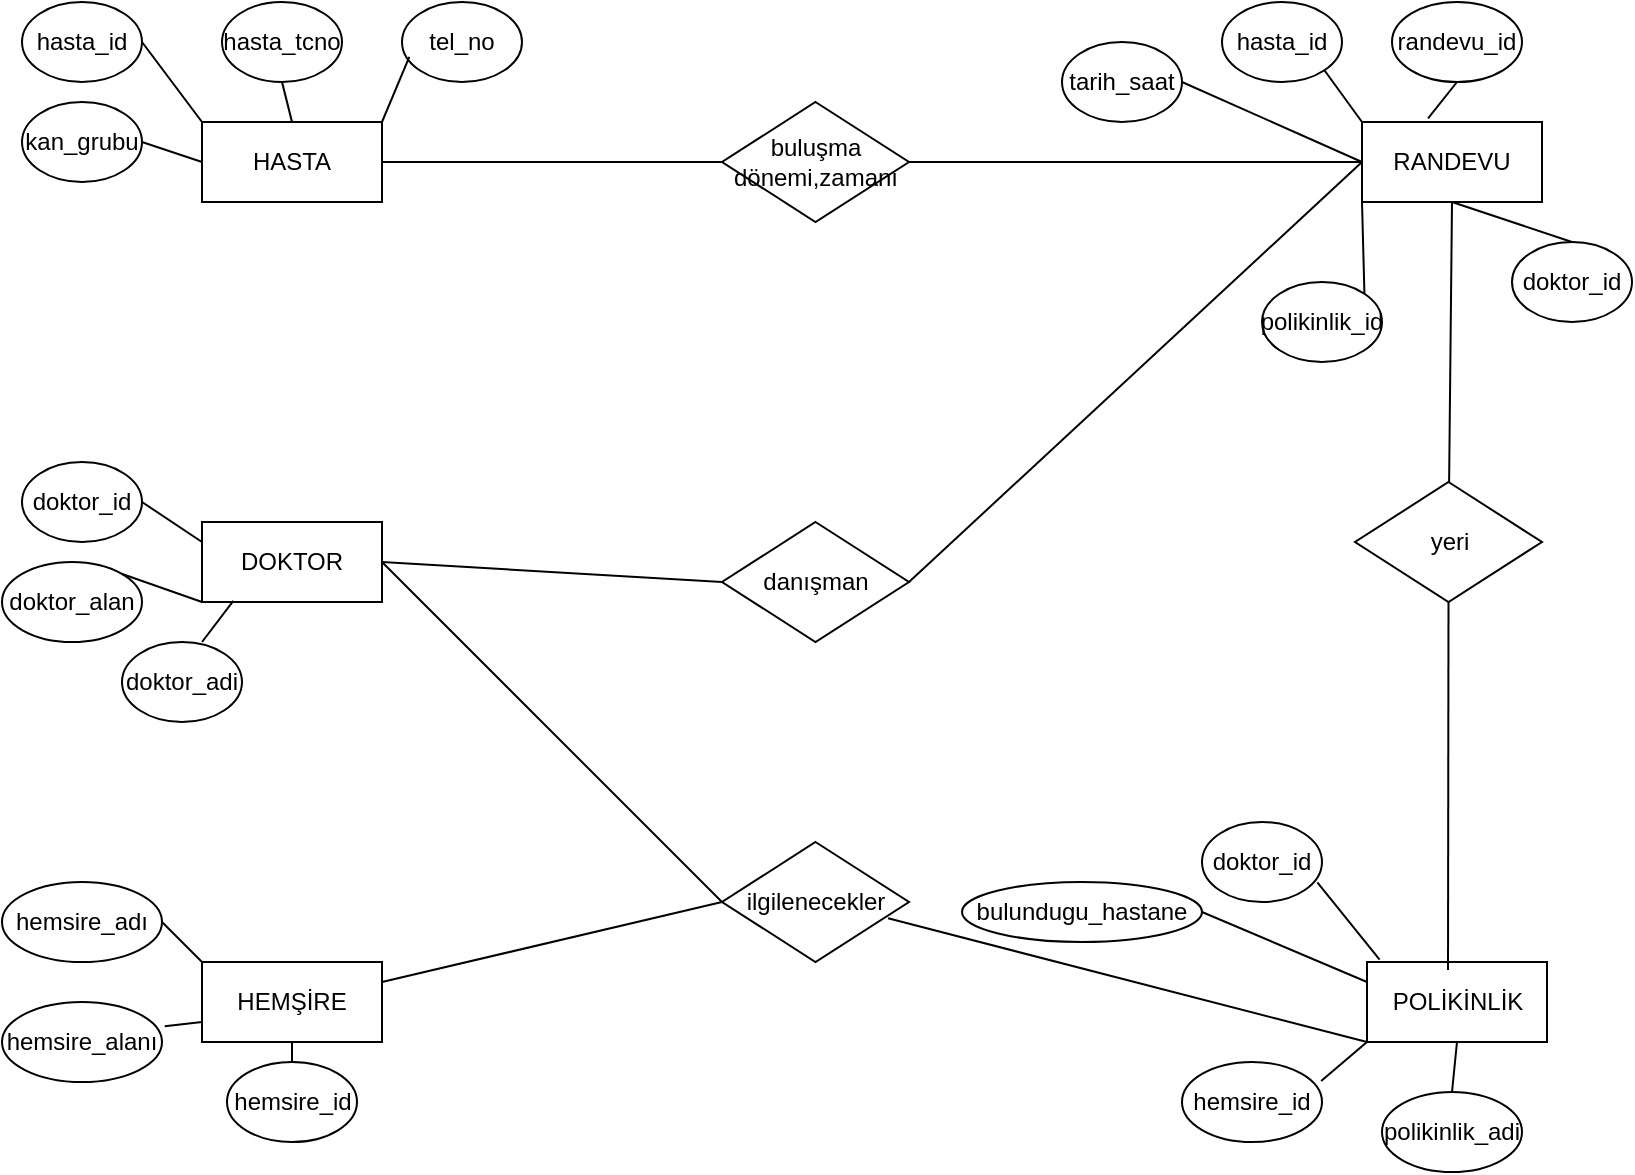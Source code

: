 <mxfile compressed="true" version="13.0.1" type="device"><diagram id="71rbVow4bfr17OJPZ4Qs" name="Sayfa -1"><mxGraphModel dx="1278" dy="607" grid="1" gridSize="10" guides="1" tooltips="1" connect="1" arrows="1" fold="1" page="1" pageScale="1" pageWidth="827" pageHeight="1169" math="0" shadow="0"><root><mxCell id="0"/><mxCell id="1" parent="0"/><mxCell id="wVYg5ItXabDE3caOtyUa-1" value="HASTA" style="rounded=0;whiteSpace=wrap;html=1;" parent="1" vertex="1"><mxGeometry x="100" y="100" width="90" height="40" as="geometry"/></mxCell><mxCell id="wVYg5ItXabDE3caOtyUa-2" value="DOKTOR" style="rounded=0;whiteSpace=wrap;html=1;" parent="1" vertex="1"><mxGeometry x="100" y="300" width="90" height="40" as="geometry"/></mxCell><mxCell id="wVYg5ItXabDE3caOtyUa-4" value="HEMŞİRE" style="rounded=0;whiteSpace=wrap;html=1;" parent="1" vertex="1"><mxGeometry x="100" y="520" width="90" height="40" as="geometry"/></mxCell><mxCell id="wVYg5ItXabDE3caOtyUa-5" value="POLİKİNLİK" style="rounded=0;whiteSpace=wrap;html=1;" parent="1" vertex="1"><mxGeometry x="682.5" y="520" width="90" height="40" as="geometry"/></mxCell><mxCell id="wVYg5ItXabDE3caOtyUa-6" value="RANDEVU" style="rounded=0;whiteSpace=wrap;html=1;" parent="1" vertex="1"><mxGeometry x="680" y="100" width="90" height="40" as="geometry"/></mxCell><mxCell id="wVYg5ItXabDE3caOtyUa-7" value="buluşma dönemi,zamanı" style="rhombus;whiteSpace=wrap;html=1;" parent="1" vertex="1"><mxGeometry x="360" y="90" width="93.5" height="60" as="geometry"/></mxCell><mxCell id="wVYg5ItXabDE3caOtyUa-11" value="yeri" style="rhombus;whiteSpace=wrap;html=1;" parent="1" vertex="1"><mxGeometry x="676.5" y="280" width="93.5" height="60" as="geometry"/></mxCell><mxCell id="wVYg5ItXabDE3caOtyUa-12" value="danışman" style="rhombus;whiteSpace=wrap;html=1;" parent="1" vertex="1"><mxGeometry x="360" y="300" width="93.5" height="60" as="geometry"/></mxCell><mxCell id="wVYg5ItXabDE3caOtyUa-13" value="ilgilenecekler" style="rhombus;whiteSpace=wrap;html=1;" parent="1" vertex="1"><mxGeometry x="360" y="460" width="93.5" height="60" as="geometry"/></mxCell><mxCell id="wVYg5ItXabDE3caOtyUa-14" value="kan_grubu" style="ellipse;whiteSpace=wrap;html=1;" parent="1" vertex="1"><mxGeometry x="10" y="90" width="60" height="40" as="geometry"/></mxCell><mxCell id="wVYg5ItXabDE3caOtyUa-15" value="hasta_id" style="ellipse;whiteSpace=wrap;html=1;" parent="1" vertex="1"><mxGeometry x="10" y="40" width="60" height="40" as="geometry"/></mxCell><mxCell id="wVYg5ItXabDE3caOtyUa-16" value="tel_no" style="ellipse;whiteSpace=wrap;html=1;" parent="1" vertex="1"><mxGeometry x="200" y="40" width="60" height="40" as="geometry"/></mxCell><mxCell id="wVYg5ItXabDE3caOtyUa-17" value="hasta_tcno" style="ellipse;whiteSpace=wrap;html=1;" parent="1" vertex="1"><mxGeometry x="110" y="40" width="60" height="40" as="geometry"/></mxCell><mxCell id="wVYg5ItXabDE3caOtyUa-19" value="doktor_id" style="ellipse;whiteSpace=wrap;html=1;" parent="1" vertex="1"><mxGeometry x="10" y="270" width="60" height="40" as="geometry"/></mxCell><mxCell id="wVYg5ItXabDE3caOtyUa-20" value="doktor_alan" style="ellipse;whiteSpace=wrap;html=1;" parent="1" vertex="1"><mxGeometry y="320" width="70" height="40" as="geometry"/></mxCell><mxCell id="wVYg5ItXabDE3caOtyUa-21" value="doktor_adi" style="ellipse;whiteSpace=wrap;html=1;" parent="1" vertex="1"><mxGeometry x="60" y="360" width="60" height="40" as="geometry"/></mxCell><mxCell id="wVYg5ItXabDE3caOtyUa-22" value="hemsire_adı" style="ellipse;whiteSpace=wrap;html=1;" parent="1" vertex="1"><mxGeometry y="480" width="80" height="40" as="geometry"/></mxCell><mxCell id="wVYg5ItXabDE3caOtyUa-23" value="hemsire_id" style="ellipse;whiteSpace=wrap;html=1;" parent="1" vertex="1"><mxGeometry x="590" y="570" width="70" height="40" as="geometry"/></mxCell><mxCell id="wVYg5ItXabDE3caOtyUa-24" value="hemsire_alanı" style="ellipse;whiteSpace=wrap;html=1;" parent="1" vertex="1"><mxGeometry y="540" width="80" height="40" as="geometry"/></mxCell><mxCell id="wVYg5ItXabDE3caOtyUa-25" value="hemsire_id" style="ellipse;whiteSpace=wrap;html=1;" parent="1" vertex="1"><mxGeometry x="112.5" y="570" width="65" height="40" as="geometry"/></mxCell><mxCell id="wVYg5ItXabDE3caOtyUa-26" value="randevu_id" style="ellipse;whiteSpace=wrap;html=1;" parent="1" vertex="1"><mxGeometry x="695" y="40" width="65" height="40" as="geometry"/></mxCell><mxCell id="wVYg5ItXabDE3caOtyUa-27" value="doktor_id" style="ellipse;whiteSpace=wrap;html=1;" parent="1" vertex="1"><mxGeometry x="755" y="160" width="60" height="40" as="geometry"/></mxCell><mxCell id="wVYg5ItXabDE3caOtyUa-28" value="" style="endArrow=none;html=1;entryX=0;entryY=0.25;entryDx=0;entryDy=0;exitX=1;exitY=0.5;exitDx=0;exitDy=0;" parent="1" source="wVYg5ItXabDE3caOtyUa-19" target="wVYg5ItXabDE3caOtyUa-2" edge="1"><mxGeometry width="50" height="50" relative="1" as="geometry"><mxPoint x="65" y="300" as="sourcePoint"/><mxPoint x="115" y="250" as="targetPoint"/></mxGeometry></mxCell><mxCell id="wVYg5ItXabDE3caOtyUa-29" value="" style="endArrow=none;html=1;entryX=0;entryY=1;entryDx=0;entryDy=0;exitX=1;exitY=0;exitDx=0;exitDy=0;" parent="1" source="wVYg5ItXabDE3caOtyUa-20" target="wVYg5ItXabDE3caOtyUa-2" edge="1"><mxGeometry width="50" height="50" relative="1" as="geometry"><mxPoint x="80" y="300" as="sourcePoint"/><mxPoint x="110" y="320" as="targetPoint"/></mxGeometry></mxCell><mxCell id="wVYg5ItXabDE3caOtyUa-30" value="" style="endArrow=none;html=1;entryX=0.174;entryY=0.987;entryDx=0;entryDy=0;exitX=0.667;exitY=0;exitDx=0;exitDy=0;entryPerimeter=0;exitPerimeter=0;" parent="1" source="wVYg5ItXabDE3caOtyUa-21" target="wVYg5ItXabDE3caOtyUa-2" edge="1"><mxGeometry width="50" height="50" relative="1" as="geometry"><mxPoint x="90" y="310" as="sourcePoint"/><mxPoint x="120" y="330" as="targetPoint"/></mxGeometry></mxCell><mxCell id="wVYg5ItXabDE3caOtyUa-31" value="" style="endArrow=none;html=1;exitX=1.017;exitY=0.304;exitDx=0;exitDy=0;exitPerimeter=0;entryX=0;entryY=0.75;entryDx=0;entryDy=0;" parent="1" source="wVYg5ItXabDE3caOtyUa-24" target="wVYg5ItXabDE3caOtyUa-4" edge="1"><mxGeometry width="50" height="50" relative="1" as="geometry"><mxPoint x="160" y="450" as="sourcePoint"/><mxPoint x="150" y="410" as="targetPoint"/></mxGeometry></mxCell><mxCell id="wVYg5ItXabDE3caOtyUa-32" value="" style="endArrow=none;html=1;entryX=1;entryY=0.5;entryDx=0;entryDy=0;exitX=0;exitY=0;exitDx=0;exitDy=0;" parent="1" source="wVYg5ItXabDE3caOtyUa-4" target="wVYg5ItXabDE3caOtyUa-22" edge="1"><mxGeometry width="50" height="50" relative="1" as="geometry"><mxPoint x="170" y="460.0" as="sourcePoint"/><mxPoint x="160" y="420.0" as="targetPoint"/></mxGeometry></mxCell><mxCell id="wVYg5ItXabDE3caOtyUa-33" value="" style="endArrow=none;html=1;exitX=0.5;exitY=0;exitDx=0;exitDy=0;entryX=0.5;entryY=1;entryDx=0;entryDy=0;" parent="1" source="wVYg5ItXabDE3caOtyUa-25" target="wVYg5ItXabDE3caOtyUa-4" edge="1"><mxGeometry width="50" height="50" relative="1" as="geometry"><mxPoint x="180" y="470.0" as="sourcePoint"/><mxPoint x="170" y="430.0" as="targetPoint"/></mxGeometry></mxCell><mxCell id="wVYg5ItXabDE3caOtyUa-34" value="" style="endArrow=none;html=1;exitX=1;exitY=0.5;exitDx=0;exitDy=0;entryX=0;entryY=0.5;entryDx=0;entryDy=0;" parent="1" source="wVYg5ItXabDE3caOtyUa-14" target="wVYg5ItXabDE3caOtyUa-1" edge="1"><mxGeometry width="50" height="50" relative="1" as="geometry"><mxPoint x="70" y="150" as="sourcePoint"/><mxPoint x="120" y="100" as="targetPoint"/></mxGeometry></mxCell><mxCell id="wVYg5ItXabDE3caOtyUa-36" value="" style="endArrow=none;html=1;exitX=1;exitY=0.5;exitDx=0;exitDy=0;entryX=0;entryY=0;entryDx=0;entryDy=0;" parent="1" source="wVYg5ItXabDE3caOtyUa-15" target="wVYg5ItXabDE3caOtyUa-1" edge="1"><mxGeometry width="50" height="50" relative="1" as="geometry"><mxPoint x="60" y="90" as="sourcePoint"/><mxPoint x="110" y="40" as="targetPoint"/></mxGeometry></mxCell><mxCell id="wVYg5ItXabDE3caOtyUa-37" value="" style="endArrow=none;html=1;exitX=0.061;exitY=0.687;exitDx=0;exitDy=0;entryX=1;entryY=0;entryDx=0;entryDy=0;exitPerimeter=0;" parent="1" source="wVYg5ItXabDE3caOtyUa-16" target="wVYg5ItXabDE3caOtyUa-1" edge="1"><mxGeometry width="50" height="50" relative="1" as="geometry"><mxPoint x="80" y="70" as="sourcePoint"/><mxPoint x="110" y="110" as="targetPoint"/></mxGeometry></mxCell><mxCell id="wVYg5ItXabDE3caOtyUa-38" value="" style="endArrow=none;html=1;exitX=0.5;exitY=1;exitDx=0;exitDy=0;entryX=0.5;entryY=0;entryDx=0;entryDy=0;" parent="1" source="wVYg5ItXabDE3caOtyUa-17" target="wVYg5ItXabDE3caOtyUa-1" edge="1"><mxGeometry width="50" height="50" relative="1" as="geometry"><mxPoint x="213.66" y="77.48" as="sourcePoint"/><mxPoint x="200" y="110" as="targetPoint"/></mxGeometry></mxCell><mxCell id="wVYg5ItXabDE3caOtyUa-39" value="polikinlik_id&lt;span style=&quot;font-family: monospace ; font-size: 0px&quot;&gt;%3CmxGraphModel%3E%3Croot%3E%3CmxCell%20id%3D%220%22%2F%3E%3CmxCell%20id%3D%221%22%20parent%3D%220%22%2F%3E%3CmxCell%20id%3D%222%22%20value%3D%22hemsire_id%22%20style%3D%22ellipse%3BwhiteSpace%3Dwrap%3Bhtml%3D1%3B%22%20vertex%3D%221%22%20parent%3D%221%22%3E%3CmxGeometry%20x%3D%22590%22%20y%3D%22570%22%20width%3D%2270%22%20height%3D%2240%22%20as%3D%22geometry%22%2F%3E%3C%2FmxCell%3E%3C%2Froot%3E%3C%2FmxGraphModel%3E&lt;/span&gt;" style="ellipse;whiteSpace=wrap;html=1;" parent="1" vertex="1"><mxGeometry x="630" y="180" width="60" height="40" as="geometry"/></mxCell><mxCell id="wVYg5ItXabDE3caOtyUa-40" value="hasta_id" style="ellipse;whiteSpace=wrap;html=1;" parent="1" vertex="1"><mxGeometry x="610" y="40" width="60" height="40" as="geometry"/></mxCell><mxCell id="wVYg5ItXabDE3caOtyUa-41" value="doktor_id" style="ellipse;whiteSpace=wrap;html=1;" parent="1" vertex="1"><mxGeometry x="600" y="450" width="60" height="40" as="geometry"/></mxCell><mxCell id="wVYg5ItXabDE3caOtyUa-42" value="bulundugu_hastane" style="ellipse;whiteSpace=wrap;html=1;" parent="1" vertex="1"><mxGeometry x="480" y="480" width="120" height="30" as="geometry"/></mxCell><mxCell id="wVYg5ItXabDE3caOtyUa-43" value="" style="endArrow=none;html=1;entryX=1;entryY=1;entryDx=0;entryDy=0;exitX=0;exitY=0;exitDx=0;exitDy=0;" parent="1" source="wVYg5ItXabDE3caOtyUa-6" target="wVYg5ItXabDE3caOtyUa-40" edge="1"><mxGeometry width="50" height="50" relative="1" as="geometry"><mxPoint x="640" y="140" as="sourcePoint"/><mxPoint x="690" y="90" as="targetPoint"/></mxGeometry></mxCell><mxCell id="wVYg5ItXabDE3caOtyUa-45" value="" style="endArrow=none;html=1;entryX=0.5;entryY=1;entryDx=0;entryDy=0;exitX=0.367;exitY=-0.046;exitDx=0;exitDy=0;exitPerimeter=0;" parent="1" source="wVYg5ItXabDE3caOtyUa-6" target="wVYg5ItXabDE3caOtyUa-26" edge="1"><mxGeometry width="50" height="50" relative="1" as="geometry"><mxPoint x="690" y="110" as="sourcePoint"/><mxPoint x="671.213" y="84.142" as="targetPoint"/></mxGeometry></mxCell><mxCell id="wVYg5ItXabDE3caOtyUa-46" value="" style="endArrow=none;html=1;entryX=1;entryY=0;entryDx=0;entryDy=0;exitX=0;exitY=1;exitDx=0;exitDy=0;" parent="1" source="wVYg5ItXabDE3caOtyUa-6" target="wVYg5ItXabDE3caOtyUa-39" edge="1"><mxGeometry width="50" height="50" relative="1" as="geometry"><mxPoint x="680" y="140" as="sourcePoint"/><mxPoint x="681.213" y="94.142" as="targetPoint"/></mxGeometry></mxCell><mxCell id="wVYg5ItXabDE3caOtyUa-47" value="" style="endArrow=none;html=1;entryX=0.5;entryY=1;entryDx=0;entryDy=0;exitX=0.5;exitY=0;exitDx=0;exitDy=0;" parent="1" source="wVYg5ItXabDE3caOtyUa-27" target="wVYg5ItXabDE3caOtyUa-6" edge="1"><mxGeometry width="50" height="50" relative="1" as="geometry"><mxPoint x="710" y="130" as="sourcePoint"/><mxPoint x="691.213" y="104.142" as="targetPoint"/></mxGeometry></mxCell><mxCell id="wVYg5ItXabDE3caOtyUa-48" value="" style="endArrow=none;html=1;exitX=0.07;exitY=-0.029;exitDx=0;exitDy=0;exitPerimeter=0;entryX=0.961;entryY=0.754;entryDx=0;entryDy=0;entryPerimeter=0;" parent="1" source="wVYg5ItXabDE3caOtyUa-5" target="wVYg5ItXabDE3caOtyUa-41" edge="1"><mxGeometry width="50" height="50" relative="1" as="geometry"><mxPoint x="670" y="530" as="sourcePoint"/><mxPoint x="720" y="480" as="targetPoint"/></mxGeometry></mxCell><mxCell id="wVYg5ItXabDE3caOtyUa-49" value="" style="endArrow=none;html=1;entryX=1;entryY=0.5;entryDx=0;entryDy=0;exitX=0;exitY=0.25;exitDx=0;exitDy=0;" parent="1" source="wVYg5ItXabDE3caOtyUa-5" target="wVYg5ItXabDE3caOtyUa-42" edge="1"><mxGeometry width="50" height="50" relative="1" as="geometry"><mxPoint x="680" y="530" as="sourcePoint"/><mxPoint x="667.66" y="490.16" as="targetPoint"/></mxGeometry></mxCell><mxCell id="wVYg5ItXabDE3caOtyUa-50" value="" style="endArrow=none;html=1;entryX=0.994;entryY=0.238;entryDx=0;entryDy=0;exitX=0;exitY=1;exitDx=0;exitDy=0;entryPerimeter=0;" parent="1" source="wVYg5ItXabDE3caOtyUa-5" target="wVYg5ItXabDE3caOtyUa-23" edge="1"><mxGeometry width="50" height="50" relative="1" as="geometry"><mxPoint x="690" y="540" as="sourcePoint"/><mxPoint x="670" y="540" as="targetPoint"/></mxGeometry></mxCell><mxCell id="wVYg5ItXabDE3caOtyUa-51" value="" style="endArrow=none;html=1;entryX=1;entryY=0.5;entryDx=0;entryDy=0;exitX=0;exitY=0.5;exitDx=0;exitDy=0;" parent="1" source="wVYg5ItXabDE3caOtyUa-12" target="wVYg5ItXabDE3caOtyUa-2" edge="1"><mxGeometry width="50" height="50" relative="1" as="geometry"><mxPoint x="180" y="470" as="sourcePoint"/><mxPoint x="230" y="420" as="targetPoint"/></mxGeometry></mxCell><mxCell id="wVYg5ItXabDE3caOtyUa-52" value="" style="endArrow=none;html=1;entryX=1;entryY=0.5;entryDx=0;entryDy=0;exitX=0;exitY=0.5;exitDx=0;exitDy=0;" parent="1" source="wVYg5ItXabDE3caOtyUa-13" target="wVYg5ItXabDE3caOtyUa-2" edge="1"><mxGeometry width="50" height="50" relative="1" as="geometry"><mxPoint x="370" y="340" as="sourcePoint"/><mxPoint x="200" y="330" as="targetPoint"/></mxGeometry></mxCell><mxCell id="wVYg5ItXabDE3caOtyUa-53" value="" style="endArrow=none;html=1;entryX=1;entryY=0.25;entryDx=0;entryDy=0;exitX=0;exitY=0.5;exitDx=0;exitDy=0;" parent="1" source="wVYg5ItXabDE3caOtyUa-13" target="wVYg5ItXabDE3caOtyUa-4" edge="1"><mxGeometry width="50" height="50" relative="1" as="geometry"><mxPoint x="380" y="350" as="sourcePoint"/><mxPoint x="210" y="340" as="targetPoint"/></mxGeometry></mxCell><mxCell id="wVYg5ItXabDE3caOtyUa-54" value="" style="endArrow=none;html=1;entryX=0;entryY=1;entryDx=0;entryDy=0;exitX=0.888;exitY=0.636;exitDx=0;exitDy=0;exitPerimeter=0;" parent="1" source="wVYg5ItXabDE3caOtyUa-13" target="wVYg5ItXabDE3caOtyUa-5" edge="1"><mxGeometry width="50" height="50" relative="1" as="geometry"><mxPoint x="370" y="500.0" as="sourcePoint"/><mxPoint x="200" y="540" as="targetPoint"/></mxGeometry></mxCell><mxCell id="wVYg5ItXabDE3caOtyUa-56" value="" style="endArrow=none;html=1;entryX=0;entryY=0.5;entryDx=0;entryDy=0;exitX=1;exitY=0.5;exitDx=0;exitDy=0;" parent="1" source="wVYg5ItXabDE3caOtyUa-12" target="wVYg5ItXabDE3caOtyUa-6" edge="1"><mxGeometry width="50" height="50" relative="1" as="geometry"><mxPoint x="390" y="520.0" as="sourcePoint"/><mxPoint x="220" y="560" as="targetPoint"/></mxGeometry></mxCell><mxCell id="wVYg5ItXabDE3caOtyUa-57" value="" style="endArrow=none;html=1;entryX=0;entryY=0.5;entryDx=0;entryDy=0;exitX=1;exitY=0.5;exitDx=0;exitDy=0;" parent="1" source="wVYg5ItXabDE3caOtyUa-1" target="wVYg5ItXabDE3caOtyUa-7" edge="1"><mxGeometry width="50" height="50" relative="1" as="geometry"><mxPoint x="463.5" y="340" as="sourcePoint"/><mxPoint x="690" y="130" as="targetPoint"/></mxGeometry></mxCell><mxCell id="wVYg5ItXabDE3caOtyUa-58" value="" style="endArrow=none;html=1;entryX=1;entryY=0.5;entryDx=0;entryDy=0;exitX=0;exitY=0.5;exitDx=0;exitDy=0;" parent="1" source="wVYg5ItXabDE3caOtyUa-6" target="wVYg5ItXabDE3caOtyUa-7" edge="1"><mxGeometry width="50" height="50" relative="1" as="geometry"><mxPoint x="200" y="130" as="sourcePoint"/><mxPoint x="370" y="130" as="targetPoint"/></mxGeometry></mxCell><mxCell id="wVYg5ItXabDE3caOtyUa-59" value="" style="endArrow=none;html=1;exitX=0.5;exitY=1;exitDx=0;exitDy=0;" parent="1" source="wVYg5ItXabDE3caOtyUa-6" target="wVYg5ItXabDE3caOtyUa-11" edge="1"><mxGeometry width="50" height="50" relative="1" as="geometry"><mxPoint x="210" y="140" as="sourcePoint"/><mxPoint x="380" y="140" as="targetPoint"/></mxGeometry></mxCell><mxCell id="wVYg5ItXabDE3caOtyUa-60" value="" style="endArrow=none;html=1;entryX=0.5;entryY=1;entryDx=0;entryDy=0;" parent="1" target="wVYg5ItXabDE3caOtyUa-11" edge="1"><mxGeometry width="50" height="50" relative="1" as="geometry"><mxPoint x="723" y="524" as="sourcePoint"/><mxPoint x="728.162" y="290.906" as="targetPoint"/></mxGeometry></mxCell><mxCell id="wVYg5ItXabDE3caOtyUa-63" value="polikinlik_adi" style="ellipse;whiteSpace=wrap;html=1;" parent="1" vertex="1"><mxGeometry x="690" y="585" width="70" height="40" as="geometry"/></mxCell><mxCell id="wVYg5ItXabDE3caOtyUa-64" value="" style="endArrow=none;html=1;entryX=0.5;entryY=0;entryDx=0;entryDy=0;exitX=0.5;exitY=1;exitDx=0;exitDy=0;" parent="1" source="wVYg5ItXabDE3caOtyUa-5" target="wVYg5ItXabDE3caOtyUa-63" edge="1"><mxGeometry width="50" height="50" relative="1" as="geometry"><mxPoint x="680" y="740" as="sourcePoint"/><mxPoint x="730" y="690" as="targetPoint"/></mxGeometry></mxCell><mxCell id="wVYg5ItXabDE3caOtyUa-65" value="tarih_saat" style="ellipse;whiteSpace=wrap;html=1;" parent="1" vertex="1"><mxGeometry x="530" y="60" width="60" height="40" as="geometry"/></mxCell><mxCell id="wVYg5ItXabDE3caOtyUa-66" value="" style="endArrow=none;html=1;entryX=1;entryY=0.5;entryDx=0;entryDy=0;exitX=0;exitY=0.5;exitDx=0;exitDy=0;" parent="1" source="wVYg5ItXabDE3caOtyUa-6" target="wVYg5ItXabDE3caOtyUa-65" edge="1"><mxGeometry width="50" height="50" relative="1" as="geometry"><mxPoint x="430" y="90" as="sourcePoint"/><mxPoint x="480" y="40" as="targetPoint"/></mxGeometry></mxCell></root></mxGraphModel></diagram></mxfile>